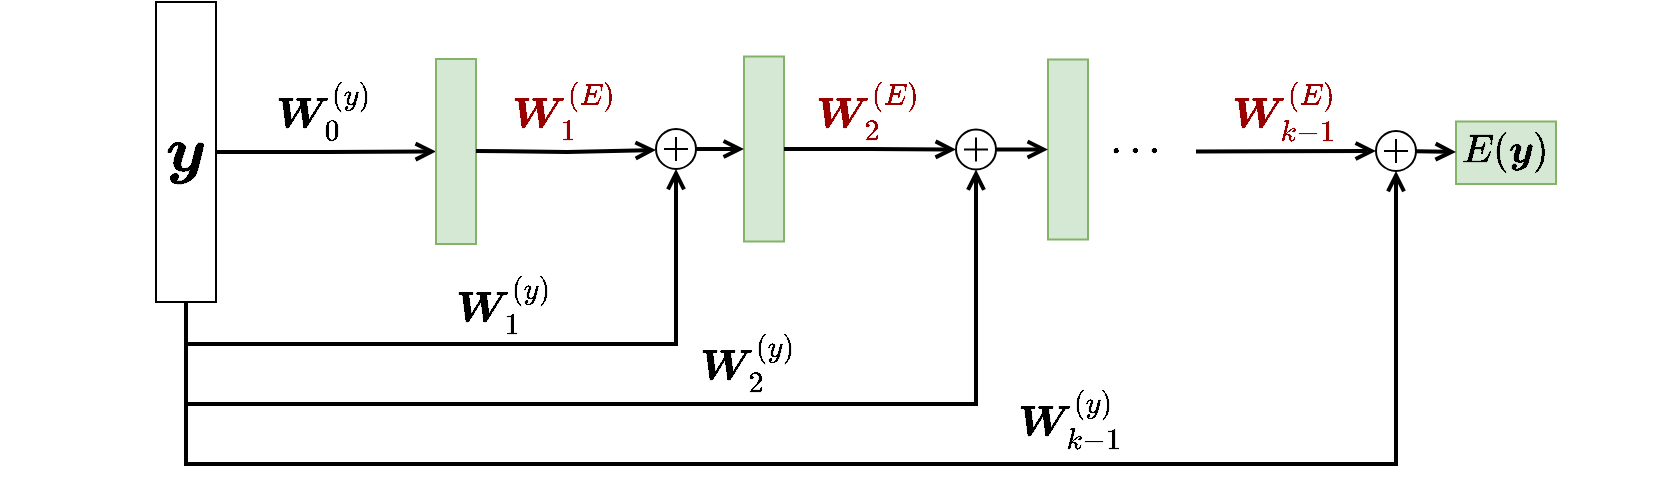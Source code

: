 <mxfile version="24.5.3" type="device">
  <diagram name="Page-1" id="D_lEAe5iYJdpouglTqHc">
    <mxGraphModel dx="989" dy="683" grid="1" gridSize="10" guides="1" tooltips="1" connect="1" arrows="1" fold="1" page="1" pageScale="1" pageWidth="827" pageHeight="1169" math="1" shadow="0">
      <root>
        <mxCell id="0" />
        <mxCell id="1" parent="0" />
        <mxCell id="x5x_2e9SC5uEc3kI843S-6" style="edgeStyle=orthogonalEdgeStyle;rounded=0;orthogonalLoop=1;jettySize=auto;html=1;exitX=1;exitY=0.5;exitDx=0;exitDy=0;entryX=0;entryY=0.5;entryDx=0;entryDy=0;strokeWidth=2;endArrow=open;endFill=0;verticalAlign=top;horizontal=0;labelPosition=center;verticalLabelPosition=bottom;align=center;" edge="1" parent="1" source="x5x_2e9SC5uEc3kI843S-1" target="x5x_2e9SC5uEc3kI843S-2">
          <mxGeometry relative="1" as="geometry" />
        </mxCell>
        <mxCell id="x5x_2e9SC5uEc3kI843S-7" value="&lt;font style=&quot;font-size: 18px;&quot;&gt;\(\boldsymbol{W}^{(y)}_0&amp;nbsp; \)&lt;/font&gt;" style="edgeLabel;html=1;align=center;verticalAlign=middle;resizable=0;points=[];" vertex="1" connectable="0" parent="x5x_2e9SC5uEc3kI843S-6">
          <mxGeometry x="-0.029" relative="1" as="geometry">
            <mxPoint y="-21" as="offset" />
          </mxGeometry>
        </mxCell>
        <mxCell id="x5x_2e9SC5uEc3kI843S-14" style="edgeStyle=elbowEdgeStyle;rounded=0;orthogonalLoop=1;jettySize=auto;html=1;elbow=vertical;strokeWidth=2;entryX=0.5;entryY=1;entryDx=0;entryDy=0;entryPerimeter=0;endArrow=open;endFill=0;" edge="1" parent="1" source="x5x_2e9SC5uEc3kI843S-1" target="x5x_2e9SC5uEc3kI843S-24">
          <mxGeometry relative="1" as="geometry">
            <mxPoint x="380" y="160" as="targetPoint" />
            <Array as="points">
              <mxPoint x="240" y="240" />
            </Array>
          </mxGeometry>
        </mxCell>
        <mxCell id="x5x_2e9SC5uEc3kI843S-19" value="&lt;span style=&quot;font-size: 18px;&quot;&gt;\(\boldsymbol{W}^{(y)}_1&amp;nbsp; \)&lt;/span&gt;" style="edgeLabel;html=1;align=center;verticalAlign=bottom;resizable=0;points=[];" vertex="1" connectable="0" parent="x5x_2e9SC5uEc3kI843S-14">
          <mxGeometry x="0.001" y="-2" relative="1" as="geometry">
            <mxPoint x="3" y="-6" as="offset" />
          </mxGeometry>
        </mxCell>
        <mxCell id="x5x_2e9SC5uEc3kI843S-15" style="edgeStyle=elbowEdgeStyle;rounded=0;orthogonalLoop=1;jettySize=auto;html=1;entryX=0.5;entryY=1;entryDx=0;entryDy=0;elbow=vertical;exitX=0.5;exitY=1;exitDx=0;exitDy=0;strokeWidth=2;entryPerimeter=0;endArrow=open;endFill=0;verticalAlign=bottom;labelPosition=center;verticalLabelPosition=top;align=center;" edge="1" parent="1" source="x5x_2e9SC5uEc3kI843S-1" target="x5x_2e9SC5uEc3kI843S-26">
          <mxGeometry relative="1" as="geometry">
            <mxPoint x="130" y="200.107" as="sourcePoint" />
            <mxPoint x="510" y="200" as="targetPoint" />
            <Array as="points">
              <mxPoint x="310" y="270" />
            </Array>
          </mxGeometry>
        </mxCell>
        <mxCell id="x5x_2e9SC5uEc3kI843S-20" value="&lt;span style=&quot;font-size: 18px;&quot;&gt;\(\boldsymbol{W}^{(y)}_2&amp;nbsp; \)&lt;/span&gt;" style="edgeLabel;html=1;align=center;verticalAlign=middle;resizable=0;points=[];" vertex="1" connectable="0" parent="x5x_2e9SC5uEc3kI843S-15">
          <mxGeometry x="0.16" y="-1" relative="1" as="geometry">
            <mxPoint x="5" y="-22" as="offset" />
          </mxGeometry>
        </mxCell>
        <mxCell id="x5x_2e9SC5uEc3kI843S-21" style="edgeStyle=elbowEdgeStyle;rounded=0;orthogonalLoop=1;jettySize=auto;html=1;elbow=vertical;exitX=0.5;exitY=1;exitDx=0;exitDy=0;strokeWidth=2;endArrow=open;endFill=0;entryX=0.5;entryY=1;entryDx=0;entryDy=0;entryPerimeter=0;" edge="1" parent="1" source="x5x_2e9SC5uEc3kI843S-1" target="x5x_2e9SC5uEc3kI843S-29">
          <mxGeometry relative="1" as="geometry">
            <mxPoint x="80" y="220" as="sourcePoint" />
            <mxPoint x="720" y="160" as="targetPoint" />
            <Array as="points">
              <mxPoint x="420" y="300" />
            </Array>
          </mxGeometry>
        </mxCell>
        <mxCell id="x5x_2e9SC5uEc3kI843S-22" value="&lt;font style=&quot;font-size: 18px;&quot;&gt;\(\boldsymbol{W}^{(y)}_{k-1}&amp;nbsp; \)&lt;/font&gt;" style="edgeLabel;html=1;align=center;verticalAlign=middle;resizable=0;points=[];" vertex="1" connectable="0" parent="x5x_2e9SC5uEc3kI843S-21">
          <mxGeometry x="0.124" relative="1" as="geometry">
            <mxPoint x="55" y="-22" as="offset" />
          </mxGeometry>
        </mxCell>
        <mxCell id="x5x_2e9SC5uEc3kI843S-1" value="&lt;font style=&quot;font-size: 27px;&quot;&gt;\(\boldsymbol{y} \)&lt;/font&gt;" style="rounded=0;whiteSpace=wrap;html=1;" vertex="1" parent="1">
          <mxGeometry x="100" y="69" width="30" height="150" as="geometry" />
        </mxCell>
        <mxCell id="x5x_2e9SC5uEc3kI843S-2" value="" style="rounded=0;whiteSpace=wrap;html=1;strokeColor=#82b366;fillColor=#d5e8d4;" vertex="1" parent="1">
          <mxGeometry x="240" y="97.5" width="20" height="92.5" as="geometry" />
        </mxCell>
        <mxCell id="x5x_2e9SC5uEc3kI843S-3" value="" style="rounded=0;whiteSpace=wrap;html=1;strokeColor=#82b366;fillColor=#d5e8d4;" vertex="1" parent="1">
          <mxGeometry x="394" y="96.25" width="20" height="92.5" as="geometry" />
        </mxCell>
        <mxCell id="x5x_2e9SC5uEc3kI843S-4" value="" style="rounded=0;whiteSpace=wrap;html=1;strokeColor=#82b366;fillColor=#d5e8d4;" vertex="1" parent="1">
          <mxGeometry x="546" y="97.75" width="20" height="90" as="geometry" />
        </mxCell>
        <mxCell id="x5x_2e9SC5uEc3kI843S-5" value="&lt;font style=&quot;font-size: 17px;&quot;&gt;\(E(\boldsymbol{y})\)&lt;/font&gt;" style="rounded=0;whiteSpace=wrap;html=1;fillColor=#d5e8d4;strokeColor=#82b366;" vertex="1" parent="1">
          <mxGeometry x="750" y="128.75" width="50" height="31.25" as="geometry" />
        </mxCell>
        <mxCell id="x5x_2e9SC5uEc3kI843S-10" style="edgeStyle=orthogonalEdgeStyle;rounded=0;orthogonalLoop=1;jettySize=auto;html=1;exitX=1;exitY=0.5;exitDx=0;exitDy=0;strokeWidth=2;endArrow=open;endFill=0;" edge="1" parent="1">
          <mxGeometry relative="1" as="geometry">
            <mxPoint x="260" y="143.46" as="sourcePoint" />
            <mxPoint x="350" y="143" as="targetPoint" />
          </mxGeometry>
        </mxCell>
        <mxCell id="x5x_2e9SC5uEc3kI843S-11" value="&lt;font color=&quot;#990000&quot; style=&quot;font-size: 18px;&quot;&gt;\(\boldsymbol{W}^{(E)}_1&amp;nbsp; \)&lt;/font&gt;" style="edgeLabel;html=1;align=center;verticalAlign=middle;resizable=0;points=[];" vertex="1" connectable="0" parent="x5x_2e9SC5uEc3kI843S-10">
          <mxGeometry x="-0.029" relative="1" as="geometry">
            <mxPoint y="-21" as="offset" />
          </mxGeometry>
        </mxCell>
        <mxCell id="x5x_2e9SC5uEc3kI843S-12" style="edgeStyle=orthogonalEdgeStyle;rounded=0;orthogonalLoop=1;jettySize=auto;html=1;exitX=1;exitY=0.5;exitDx=0;exitDy=0;entryX=0;entryY=0.5;entryDx=0;entryDy=0;strokeWidth=2;entryPerimeter=0;endArrow=open;endFill=0;" edge="1" parent="1" source="x5x_2e9SC5uEc3kI843S-3" target="x5x_2e9SC5uEc3kI843S-26">
          <mxGeometry relative="1" as="geometry">
            <mxPoint x="390" y="144.71" as="sourcePoint" />
            <mxPoint x="500" y="144.71" as="targetPoint" />
          </mxGeometry>
        </mxCell>
        <mxCell id="x5x_2e9SC5uEc3kI843S-13" value="&lt;font color=&quot;#990000&quot; style=&quot;font-size: 18px;&quot;&gt;\(\boldsymbol{W}^{(E)}_2&amp;nbsp; \)&lt;/font&gt;" style="edgeLabel;html=1;align=center;verticalAlign=middle;resizable=0;points=[];" vertex="1" connectable="0" parent="x5x_2e9SC5uEc3kI843S-12">
          <mxGeometry x="-0.029" relative="1" as="geometry">
            <mxPoint y="-20" as="offset" />
          </mxGeometry>
        </mxCell>
        <mxCell id="x5x_2e9SC5uEc3kI843S-16" style="rounded=0;orthogonalLoop=1;jettySize=auto;html=1;strokeWidth=2;endArrow=open;endFill=0;entryX=0;entryY=0.5;entryDx=0;entryDy=0;entryPerimeter=0;exitX=1;exitY=0.75;exitDx=0;exitDy=0;" edge="1" parent="1" source="x5x_2e9SC5uEc3kI843S-18" target="x5x_2e9SC5uEc3kI843S-29">
          <mxGeometry relative="1" as="geometry">
            <mxPoint x="620" y="143" as="sourcePoint" />
            <mxPoint x="700" y="145" as="targetPoint" />
          </mxGeometry>
        </mxCell>
        <mxCell id="x5x_2e9SC5uEc3kI843S-17" value="&lt;font color=&quot;#990000&quot; style=&quot;font-size: 18px;&quot;&gt;\(\boldsymbol{W}^{(E)}_{k-1}&amp;nbsp; \)&lt;/font&gt;" style="edgeLabel;html=1;align=center;verticalAlign=middle;resizable=0;points=[];" vertex="1" connectable="0" parent="x5x_2e9SC5uEc3kI843S-16">
          <mxGeometry x="-0.029" relative="1" as="geometry">
            <mxPoint y="-20" as="offset" />
          </mxGeometry>
        </mxCell>
        <mxCell id="x5x_2e9SC5uEc3kI843S-18" value="\(\ldots\)" style="text;html=1;align=center;verticalAlign=middle;whiteSpace=wrap;rounded=0;fontSize=18;" vertex="1" parent="1">
          <mxGeometry x="560" y="128.75" width="60" height="20" as="geometry" />
        </mxCell>
        <mxCell id="x5x_2e9SC5uEc3kI843S-25" style="edgeStyle=orthogonalEdgeStyle;rounded=0;orthogonalLoop=1;jettySize=auto;html=1;entryX=0;entryY=0.5;entryDx=0;entryDy=0;strokeWidth=2;endArrow=open;endFill=0;" edge="1" parent="1" source="x5x_2e9SC5uEc3kI843S-24" target="x5x_2e9SC5uEc3kI843S-3">
          <mxGeometry relative="1" as="geometry" />
        </mxCell>
        <mxCell id="x5x_2e9SC5uEc3kI843S-24" value="" style="verticalLabelPosition=bottom;shadow=0;dashed=0;align=center;html=1;verticalAlign=top;shape=mxgraph.electrical.abstract.summation_point;" vertex="1" parent="1">
          <mxGeometry x="350" y="132.5" width="20" height="20" as="geometry" />
        </mxCell>
        <mxCell id="x5x_2e9SC5uEc3kI843S-30" style="rounded=0;orthogonalLoop=1;jettySize=auto;html=1;entryX=0;entryY=0.5;entryDx=0;entryDy=0;strokeColor=default;strokeWidth=2;align=center;verticalAlign=middle;fontFamily=Helvetica;fontSize=11;fontColor=default;labelBackgroundColor=default;endArrow=open;endFill=0;" edge="1" parent="1" source="x5x_2e9SC5uEc3kI843S-26" target="x5x_2e9SC5uEc3kI843S-4">
          <mxGeometry relative="1" as="geometry" />
        </mxCell>
        <mxCell id="x5x_2e9SC5uEc3kI843S-26" value="" style="verticalLabelPosition=bottom;shadow=0;dashed=0;align=center;html=1;verticalAlign=top;shape=mxgraph.electrical.abstract.summation_point;" vertex="1" parent="1">
          <mxGeometry x="500" y="132.75" width="20" height="20" as="geometry" />
        </mxCell>
        <mxCell id="x5x_2e9SC5uEc3kI843S-31" value="" style="rounded=0;orthogonalLoop=1;jettySize=auto;html=1;endArrow=open;endFill=0;strokeWidth=2;" edge="1" parent="1" source="x5x_2e9SC5uEc3kI843S-29" target="x5x_2e9SC5uEc3kI843S-5">
          <mxGeometry relative="1" as="geometry" />
        </mxCell>
        <mxCell id="x5x_2e9SC5uEc3kI843S-29" value="" style="verticalLabelPosition=bottom;shadow=0;dashed=0;align=center;html=1;verticalAlign=top;shape=mxgraph.electrical.abstract.summation_point;" vertex="1" parent="1">
          <mxGeometry x="710" y="133.5" width="20" height="20" as="geometry" />
        </mxCell>
      </root>
    </mxGraphModel>
  </diagram>
</mxfile>
